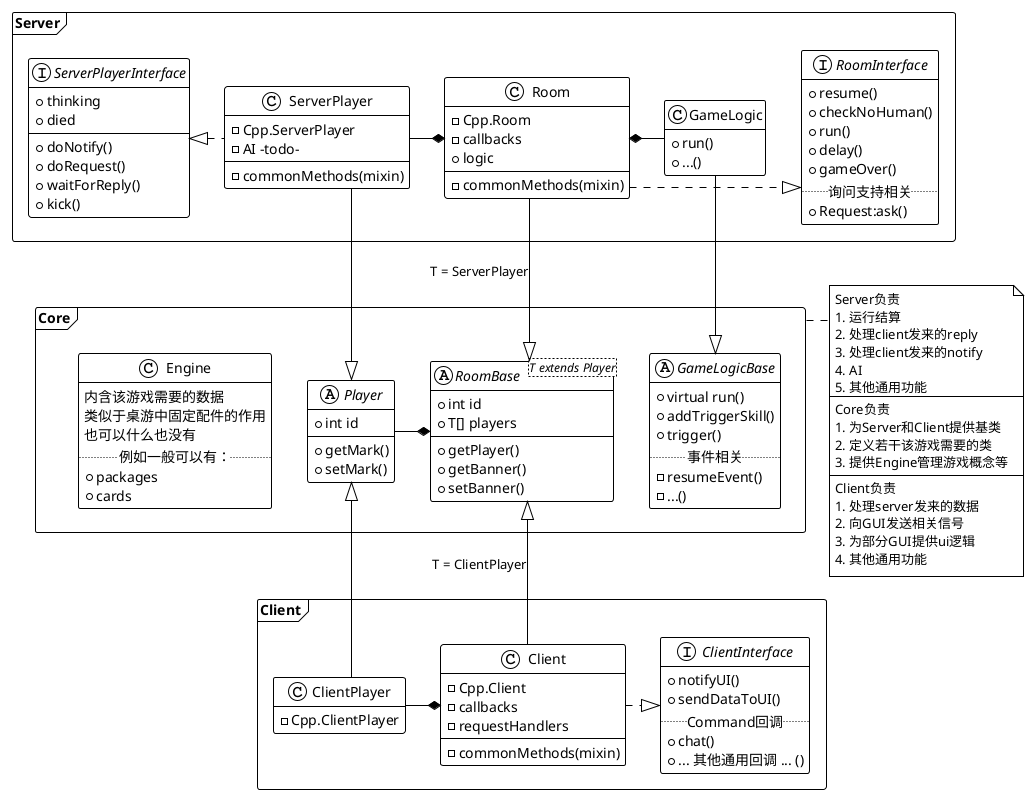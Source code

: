 @startuml
!theme plain

hide empty members
skinparam linetype ortho

package "Core" <<Frame>> {
  class Engine {
    内含该游戏需要的数据
    类似于桌游中固定配件的作用
    也可以什么也没有
    .. 例如一般可以有：..
    + packages
    + cards
  }

  abstract class RoomBase<T extends Player> {
    + int id
    + T[] players
    + getPlayer()
    + getBanner()
    + setBanner()
  }

  abstract class Player {
    + int id
    + getMark()
    + setMark()
  }

  abstract class GameLogicBase {
    + virtual run()
    + addTriggerSkill()
    + trigger()
    .. 事件相关 ..
    - resumeEvent()
    - ...()
  }

  Player -r-* RoomBase
  Player -l[hidden]- Engine
}

package "Server" <<Frame>> {
  class Room {
    - Cpp.Room
    - commonMethods(mixin)
    - callbacks
    + logic
  }

  interface RoomInterface {
    + resume()
    + checkNoHuman()
    + run()
    + delay()
    + gameOver()
    .. 询问支持相关 ..
    + Request:ask()
  }

  interface ServerPlayerInterface {
    + doNotify()
    + doRequest()
    + waitForReply()
    + kick()
    + thinking
    + died
  }

  class ServerPlayer {
    - Cpp.ServerPlayer
    - commonMethods(mixin)
    - AI -todo-
  }

  class GameLogic {
    + run()
    + ...()
  }

  Room -d-|> RoomBase: T = ServerPlayer
  ServerPlayer -d-|> Player
  ServerPlayer ..l..|> ServerPlayerInterface
  ServerPlayer -r-* Room
  Room ..r..|> RoomInterface
  GameLogic -l-* Room
  GameLogic --|> GameLogicBase
}

package "Client" <<Frame>> {
  class Client {
    - Cpp.Client
    - commonMethods(mixin)
    - callbacks
    - requestHandlers
  }

  class ClientPlayer {
    - Cpp.ClientPlayer
  }

  interface ClientInterface {
    + notifyUI()
    + sendDataToUI()
    .. Command回调 ..
    + chat()
    + ... 其他通用回调 ... ()
  }

  Client -u-|> RoomBase: T = ClientPlayer
  Client ..r..|> ClientInterface
  ClientPlayer -u-|> Player
  ClientPlayer -r-* Client
}

note right of Core
  Server负责
  1. 运行结算
  2. 处理client发来的reply
  3. 处理client发来的notify
  4. AI
  5. 其他通用功能
  ----
  Core负责
  1. 为Server和Client提供基类
  2. 定义若干该游戏需要的类
  3. 提供Engine管理游戏概念等
  ----
  Client负责
  1. 处理server发来的数据
  2. 向GUI发送相关信号
  3. 为部分GUI提供ui逻辑
  4. 其他通用功能
end note

@enduml
